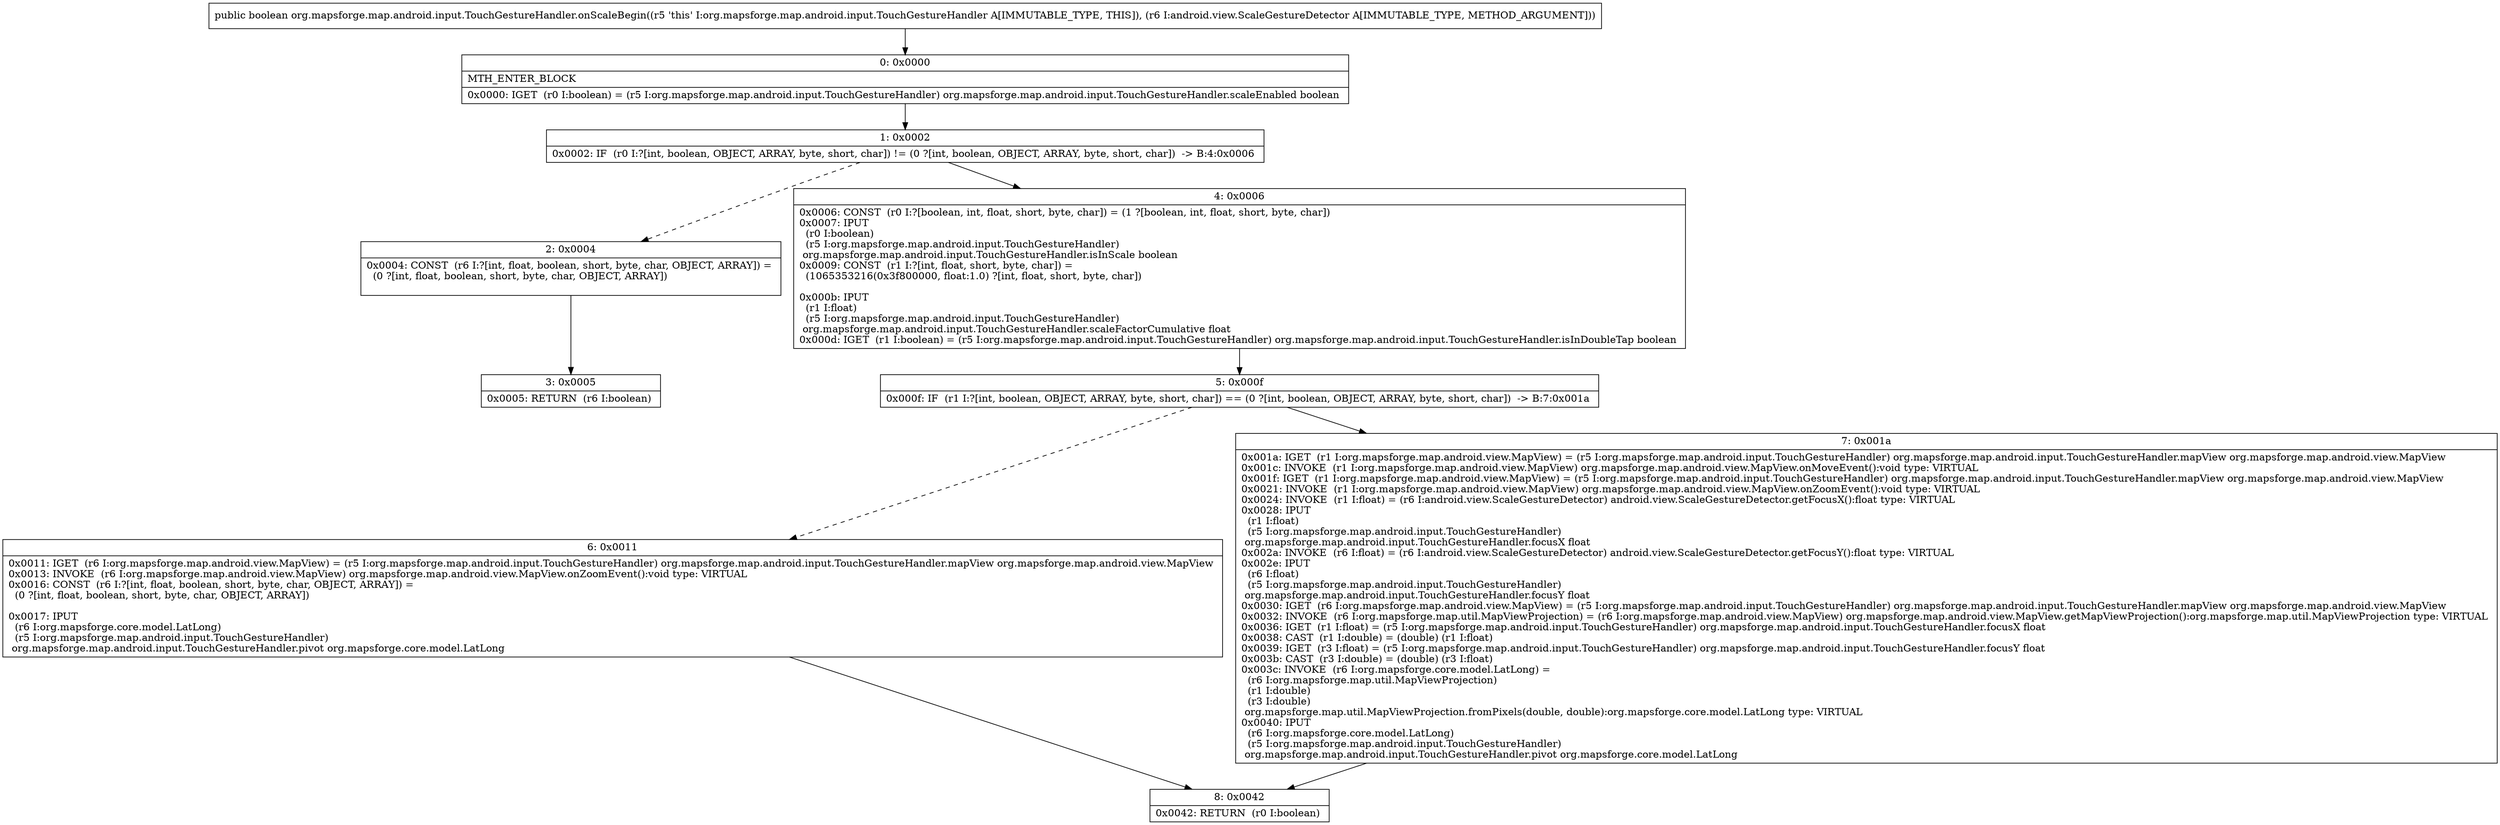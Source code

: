 digraph "CFG fororg.mapsforge.map.android.input.TouchGestureHandler.onScaleBegin(Landroid\/view\/ScaleGestureDetector;)Z" {
Node_0 [shape=record,label="{0\:\ 0x0000|MTH_ENTER_BLOCK\l|0x0000: IGET  (r0 I:boolean) = (r5 I:org.mapsforge.map.android.input.TouchGestureHandler) org.mapsforge.map.android.input.TouchGestureHandler.scaleEnabled boolean \l}"];
Node_1 [shape=record,label="{1\:\ 0x0002|0x0002: IF  (r0 I:?[int, boolean, OBJECT, ARRAY, byte, short, char]) != (0 ?[int, boolean, OBJECT, ARRAY, byte, short, char])  \-\> B:4:0x0006 \l}"];
Node_2 [shape=record,label="{2\:\ 0x0004|0x0004: CONST  (r6 I:?[int, float, boolean, short, byte, char, OBJECT, ARRAY]) = \l  (0 ?[int, float, boolean, short, byte, char, OBJECT, ARRAY])\l \l}"];
Node_3 [shape=record,label="{3\:\ 0x0005|0x0005: RETURN  (r6 I:boolean) \l}"];
Node_4 [shape=record,label="{4\:\ 0x0006|0x0006: CONST  (r0 I:?[boolean, int, float, short, byte, char]) = (1 ?[boolean, int, float, short, byte, char]) \l0x0007: IPUT  \l  (r0 I:boolean)\l  (r5 I:org.mapsforge.map.android.input.TouchGestureHandler)\l org.mapsforge.map.android.input.TouchGestureHandler.isInScale boolean \l0x0009: CONST  (r1 I:?[int, float, short, byte, char]) = \l  (1065353216(0x3f800000, float:1.0) ?[int, float, short, byte, char])\l \l0x000b: IPUT  \l  (r1 I:float)\l  (r5 I:org.mapsforge.map.android.input.TouchGestureHandler)\l org.mapsforge.map.android.input.TouchGestureHandler.scaleFactorCumulative float \l0x000d: IGET  (r1 I:boolean) = (r5 I:org.mapsforge.map.android.input.TouchGestureHandler) org.mapsforge.map.android.input.TouchGestureHandler.isInDoubleTap boolean \l}"];
Node_5 [shape=record,label="{5\:\ 0x000f|0x000f: IF  (r1 I:?[int, boolean, OBJECT, ARRAY, byte, short, char]) == (0 ?[int, boolean, OBJECT, ARRAY, byte, short, char])  \-\> B:7:0x001a \l}"];
Node_6 [shape=record,label="{6\:\ 0x0011|0x0011: IGET  (r6 I:org.mapsforge.map.android.view.MapView) = (r5 I:org.mapsforge.map.android.input.TouchGestureHandler) org.mapsforge.map.android.input.TouchGestureHandler.mapView org.mapsforge.map.android.view.MapView \l0x0013: INVOKE  (r6 I:org.mapsforge.map.android.view.MapView) org.mapsforge.map.android.view.MapView.onZoomEvent():void type: VIRTUAL \l0x0016: CONST  (r6 I:?[int, float, boolean, short, byte, char, OBJECT, ARRAY]) = \l  (0 ?[int, float, boolean, short, byte, char, OBJECT, ARRAY])\l \l0x0017: IPUT  \l  (r6 I:org.mapsforge.core.model.LatLong)\l  (r5 I:org.mapsforge.map.android.input.TouchGestureHandler)\l org.mapsforge.map.android.input.TouchGestureHandler.pivot org.mapsforge.core.model.LatLong \l}"];
Node_7 [shape=record,label="{7\:\ 0x001a|0x001a: IGET  (r1 I:org.mapsforge.map.android.view.MapView) = (r5 I:org.mapsforge.map.android.input.TouchGestureHandler) org.mapsforge.map.android.input.TouchGestureHandler.mapView org.mapsforge.map.android.view.MapView \l0x001c: INVOKE  (r1 I:org.mapsforge.map.android.view.MapView) org.mapsforge.map.android.view.MapView.onMoveEvent():void type: VIRTUAL \l0x001f: IGET  (r1 I:org.mapsforge.map.android.view.MapView) = (r5 I:org.mapsforge.map.android.input.TouchGestureHandler) org.mapsforge.map.android.input.TouchGestureHandler.mapView org.mapsforge.map.android.view.MapView \l0x0021: INVOKE  (r1 I:org.mapsforge.map.android.view.MapView) org.mapsforge.map.android.view.MapView.onZoomEvent():void type: VIRTUAL \l0x0024: INVOKE  (r1 I:float) = (r6 I:android.view.ScaleGestureDetector) android.view.ScaleGestureDetector.getFocusX():float type: VIRTUAL \l0x0028: IPUT  \l  (r1 I:float)\l  (r5 I:org.mapsforge.map.android.input.TouchGestureHandler)\l org.mapsforge.map.android.input.TouchGestureHandler.focusX float \l0x002a: INVOKE  (r6 I:float) = (r6 I:android.view.ScaleGestureDetector) android.view.ScaleGestureDetector.getFocusY():float type: VIRTUAL \l0x002e: IPUT  \l  (r6 I:float)\l  (r5 I:org.mapsforge.map.android.input.TouchGestureHandler)\l org.mapsforge.map.android.input.TouchGestureHandler.focusY float \l0x0030: IGET  (r6 I:org.mapsforge.map.android.view.MapView) = (r5 I:org.mapsforge.map.android.input.TouchGestureHandler) org.mapsforge.map.android.input.TouchGestureHandler.mapView org.mapsforge.map.android.view.MapView \l0x0032: INVOKE  (r6 I:org.mapsforge.map.util.MapViewProjection) = (r6 I:org.mapsforge.map.android.view.MapView) org.mapsforge.map.android.view.MapView.getMapViewProjection():org.mapsforge.map.util.MapViewProjection type: VIRTUAL \l0x0036: IGET  (r1 I:float) = (r5 I:org.mapsforge.map.android.input.TouchGestureHandler) org.mapsforge.map.android.input.TouchGestureHandler.focusX float \l0x0038: CAST  (r1 I:double) = (double) (r1 I:float) \l0x0039: IGET  (r3 I:float) = (r5 I:org.mapsforge.map.android.input.TouchGestureHandler) org.mapsforge.map.android.input.TouchGestureHandler.focusY float \l0x003b: CAST  (r3 I:double) = (double) (r3 I:float) \l0x003c: INVOKE  (r6 I:org.mapsforge.core.model.LatLong) = \l  (r6 I:org.mapsforge.map.util.MapViewProjection)\l  (r1 I:double)\l  (r3 I:double)\l org.mapsforge.map.util.MapViewProjection.fromPixels(double, double):org.mapsforge.core.model.LatLong type: VIRTUAL \l0x0040: IPUT  \l  (r6 I:org.mapsforge.core.model.LatLong)\l  (r5 I:org.mapsforge.map.android.input.TouchGestureHandler)\l org.mapsforge.map.android.input.TouchGestureHandler.pivot org.mapsforge.core.model.LatLong \l}"];
Node_8 [shape=record,label="{8\:\ 0x0042|0x0042: RETURN  (r0 I:boolean) \l}"];
MethodNode[shape=record,label="{public boolean org.mapsforge.map.android.input.TouchGestureHandler.onScaleBegin((r5 'this' I:org.mapsforge.map.android.input.TouchGestureHandler A[IMMUTABLE_TYPE, THIS]), (r6 I:android.view.ScaleGestureDetector A[IMMUTABLE_TYPE, METHOD_ARGUMENT])) }"];
MethodNode -> Node_0;
Node_0 -> Node_1;
Node_1 -> Node_2[style=dashed];
Node_1 -> Node_4;
Node_2 -> Node_3;
Node_4 -> Node_5;
Node_5 -> Node_6[style=dashed];
Node_5 -> Node_7;
Node_6 -> Node_8;
Node_7 -> Node_8;
}

